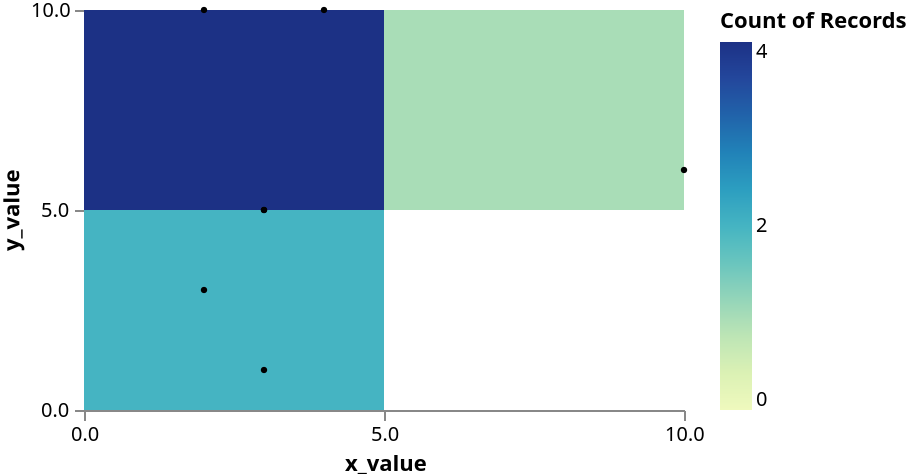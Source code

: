 {
  "$schema": "https://vega.github.io/schema/vega/v5.json",
  "width": 300,
  "height": 200,
    "signals": [
    {
      "name": "max_x_bins", "value": 3,
      "description": "Max number X bins",
      "bind": {"input": "range", "min": 1, "max": 100, "step": 1}
     },
    {
      "name": "max_y_bins", "value": 3,
      "description": "Max number Y bins",
      "bind": {"input": "range", "min": 1, "max": 100, "step": 1}
     },
    { "name": "x_name", "value": "x_value"},
    { "name": "y_name", "value": "y_value"}
  ],
  "data": [
      {
      "name": "points",
      "values": [
          {"x_value": 2, "y_value": 10},
          {"x_value": 3, "y_value": 5},
          {"x_value": 3, "y_value": 5},
          {"x_value": 10, "y_value": 6},
          {"x_value": 2, "y_value": 3},
          {"x_value": 4, "y_value": 10},
          {"x_value": 3, "y_value": 1}
        ]
      },
    {
      "name": "heatmap_bins",
      "source": "points",
      "transform": [

        {
          "type": "extent",
          "field": {"signal": "x_name"},
          "signal": "x_extent"
        },
        {
          "type": "bin",
          "field": {"signal": "x_name"},
          "as": [
            "x_start",
            "x_end"
          ],
          "signal": "x_bins",
          "extent": {"signal": "x_extent"},
          "maxbins": {"signal": "max_x_bins"}
        },
        {
          "type": "extent",
          "field": {"signal": "y_name"},
          "signal": "y_extent"
        },
        {
          "type": "bin",
          "field": {"signal": "y_name"},
          "as": [
            "y_start",
            "y_end"
          ],
          "signal": "y_bins",
          "extent": {"signal": "y_extent"},
          "maxbins": {"signal": "max_y_bins"}
        },
        {
          "type": "aggregate",
          "groupby": [
            "x_start",
            "x_end",
            "y_start",
            "y_end"
          ],
          "ops": ["count"],
          "as": ["__count"]
        }
      ]
    }
  ],
  "marks": [
    {
      "name": "marks",
      "type": "rect",
      "style": ["rect"],
      "from": {"data": "heatmap_bins"},
      "encode": {
        "update": {
          "fill": {"scale": "color", "field": "__count"},
          "x2": {
            "scale": "x",
            "field": "x_start"
          },
          "x": {
            "scale": "x",
            "field": "x_end"
          },
          "y2": {
            "scale": "y",
            "field": "y_start"
          },
          "y": {
            "scale": "y",
            "field": "y_end"
          }
        }
      }
    },
        {
      "type": "symbol",
      "from": {"data": "points"},
      "encode": {
        "enter": {
          "fillOpacity": {"value": 1},
          "fill": {"value": "black"}
        },
        "update": {
          "x": {"scale": "x", "field" : {"signal": "x_name"}},
          "y": {"scale": "y", "field" : {"signal": "y_name"}},
          "size": {"value": 10}
        }
      }
    }
  ],
  "scales": [
    {
      "name": "x",
      "type": "linear",
      "domain": {
        "signal": "[x_bins.start, x_bins.stop]"
      },
      "range": [0, {"signal": "width"}],
      "bins": {"signal": "x_bins"},
      "zero": false
    },
    {
      "name": "y",
      "type": "linear",
      "domain": {
        "signal": "[y_bins.start, y_bins.stop]"
      },
      "range": [{"signal": "height"}, 0],
      "bins": {"signal": "y_bins"},
      "zero": false
    },
    {
      "name": "color",
      "type": "linear",
      "domain": {"data": "heatmap_bins", "field": "__count"},
      "range": "heatmap",
      "interpolate": "hcl",
      "zero": true
    }
  ],
  "axes": [
    {
      "scale": "x",
      "orient": "bottom",
      "title": {"signal": "x_name"},
      "labelOverlap": true,
      "tickCount": {"signal": "ceil(width/3)"}
    },
    {
      "scale": "y",
      "orient": "left",
      "title": {"signal": "y_name"},
      "labelOverlap": true,
      "tickCount": {"signal": "ceil(height/3)"}
    }
  ],
  "legends": [
    {
      "fill": "color",
      "gradientLength": {"signal": "height - 16"},
      "title": "Count of Records"
    }
  ]
}